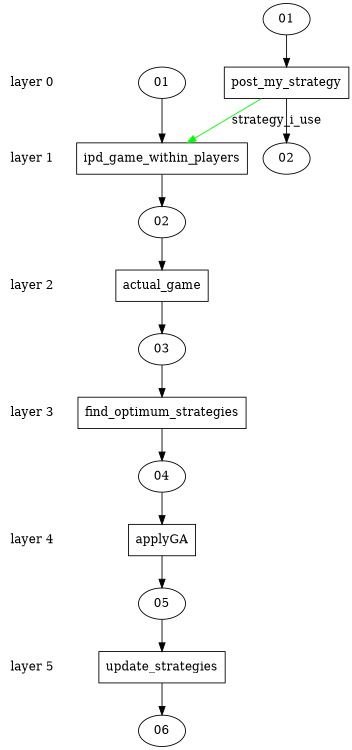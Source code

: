 digraph state_graph {
	rankdir=TB;
	size="8,5;"
	layer_0 [shape=plaintext, label="layer 0"];
	layer_1 [shape=plaintext, label="layer 1"];
	layer_0 -> layer_1 [style=invis];
	layer_2 [shape=plaintext, label="layer 2"];
	layer_1 -> layer_2 [style=invis];
	layer_3 [shape=plaintext, label="layer 3"];
	layer_2 -> layer_3 [style=invis];
	layer_4 [shape=plaintext, label="layer 4"];
	layer_3 -> layer_4 [style=invis];
	layer_5 [shape=plaintext, label="layer 5"];
	layer_4 -> layer_5 [style=invis];
	
	/* States */
	GamePlayer_02 [label = "02"]
	GamePlayer_01 [label = "01"]
	GameSolver_06 [label = "06"]
	GameSolver_05 [label = "05"]
	GameSolver_04 [label = "04"]
	GameSolver_03 [label = "03"]
	GameSolver_02 [label = "02"]
	GameSolver_01 [label = "01"]
	GamePlayer_post_my_strategy_01_02 [label = "post_my_strategy", shape = rect]
	GameSolver_ipd_game_within_players_01_02 [label = "ipd_game_within_players", shape = rect]
	GameSolver_actual_game_02_03 [label = "actual_game", shape = rect]
	GameSolver_find_optimum_strategies_03_04 [label = "find_optimum_strategies", shape = rect]
	GameSolver_applyGA_04_05 [label = "applyGA", shape = rect]
	GameSolver_update_strategies_05_06 [label = "update_strategies", shape = rect]
	
	/* Transitions */
	GamePlayer_01 -> GamePlayer_post_my_strategy_01_02;
	GamePlayer_post_my_strategy_01_02 -> GamePlayer_02;
	GameSolver_01 -> GameSolver_ipd_game_within_players_01_02;
	GameSolver_ipd_game_within_players_01_02 -> GameSolver_02;
	GameSolver_02 -> GameSolver_actual_game_02_03;
	GameSolver_actual_game_02_03 -> GameSolver_03;
	GameSolver_03 -> GameSolver_find_optimum_strategies_03_04;
	GameSolver_find_optimum_strategies_03_04 -> GameSolver_04;
	GameSolver_04 -> GameSolver_applyGA_04_05;
	GameSolver_applyGA_04_05 -> GameSolver_05;
	GameSolver_05 -> GameSolver_update_strategies_05_06;
	GameSolver_update_strategies_05_06 -> GameSolver_06;
	
	/* Communications */
	GamePlayer_post_my_strategy_01_02 -> GameSolver_ipd_game_within_players_01_02 [ label = "strategy_i_use" color="#00ff00" constraint=false];
	{ rank=same; layer_0;  GamePlayer_post_my_strategy_01_02; }
	{ rank=same; layer_1;  GameSolver_ipd_game_within_players_01_02; }
	{ rank=same; layer_2;  GameSolver_actual_game_02_03; }
	{ rank=same; layer_3;  GameSolver_find_optimum_strategies_03_04; }
	{ rank=same; layer_4;  GameSolver_applyGA_04_05; }
	{ rank=same; layer_5;  GameSolver_update_strategies_05_06; }
}